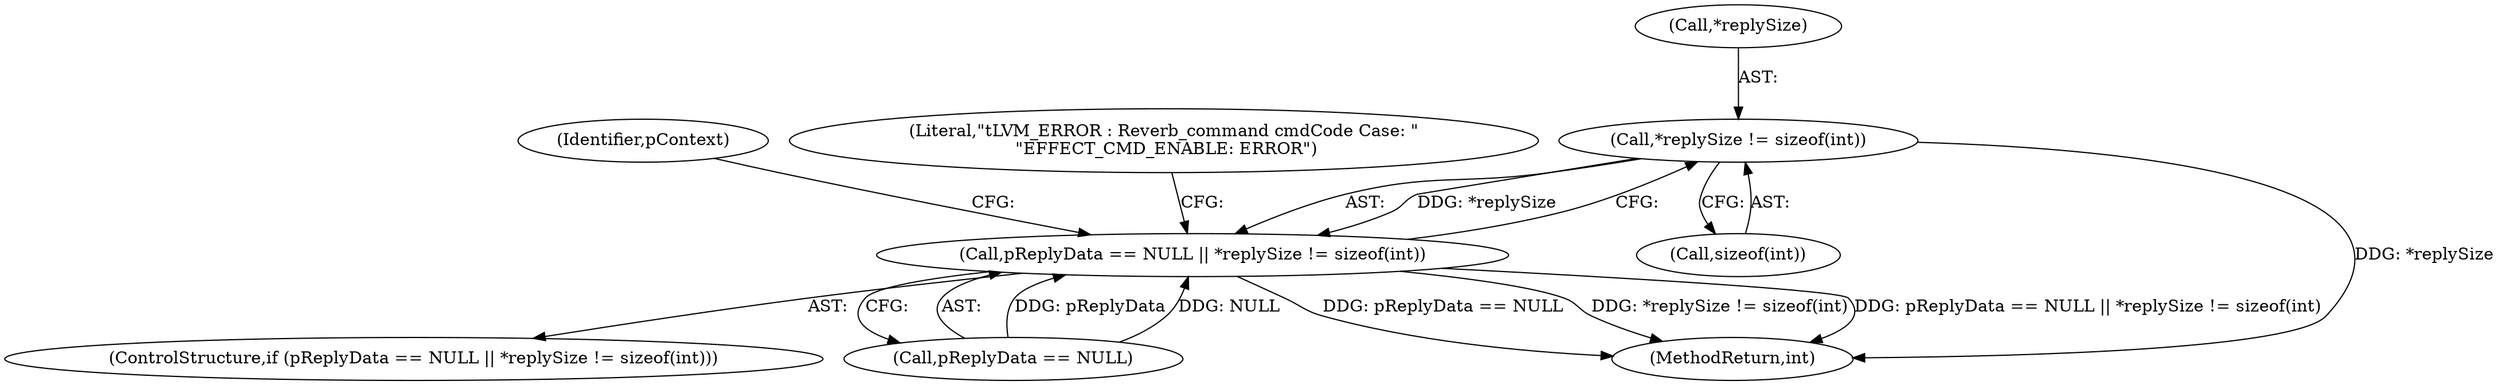digraph "0_Android_aeea52da00d210587fb3ed895de3d5f2e0264c88_6@API" {
"1000407" [label="(Call,*replySize != sizeof(int))"];
"1000403" [label="(Call,pReplyData == NULL || *replySize != sizeof(int))"];
"1000410" [label="(Call,sizeof(int))"];
"1000402" [label="(ControlStructure,if (pReplyData == NULL || *replySize != sizeof(int)))"];
"1000421" [label="(Identifier,pContext)"];
"1000407" [label="(Call,*replySize != sizeof(int))"];
"1000404" [label="(Call,pReplyData == NULL)"];
"1000408" [label="(Call,*replySize)"];
"1000641" [label="(MethodReturn,int)"];
"1000403" [label="(Call,pReplyData == NULL || *replySize != sizeof(int))"];
"1000414" [label="(Literal,\"\tLVM_ERROR : Reverb_command cmdCode Case: \"\n \"EFFECT_CMD_ENABLE: ERROR\")"];
"1000407" -> "1000403"  [label="AST: "];
"1000407" -> "1000410"  [label="CFG: "];
"1000408" -> "1000407"  [label="AST: "];
"1000410" -> "1000407"  [label="AST: "];
"1000403" -> "1000407"  [label="CFG: "];
"1000407" -> "1000641"  [label="DDG: *replySize"];
"1000407" -> "1000403"  [label="DDG: *replySize"];
"1000403" -> "1000402"  [label="AST: "];
"1000403" -> "1000404"  [label="CFG: "];
"1000404" -> "1000403"  [label="AST: "];
"1000414" -> "1000403"  [label="CFG: "];
"1000421" -> "1000403"  [label="CFG: "];
"1000403" -> "1000641"  [label="DDG: pReplyData == NULL"];
"1000403" -> "1000641"  [label="DDG: *replySize != sizeof(int)"];
"1000403" -> "1000641"  [label="DDG: pReplyData == NULL || *replySize != sizeof(int)"];
"1000404" -> "1000403"  [label="DDG: pReplyData"];
"1000404" -> "1000403"  [label="DDG: NULL"];
}
